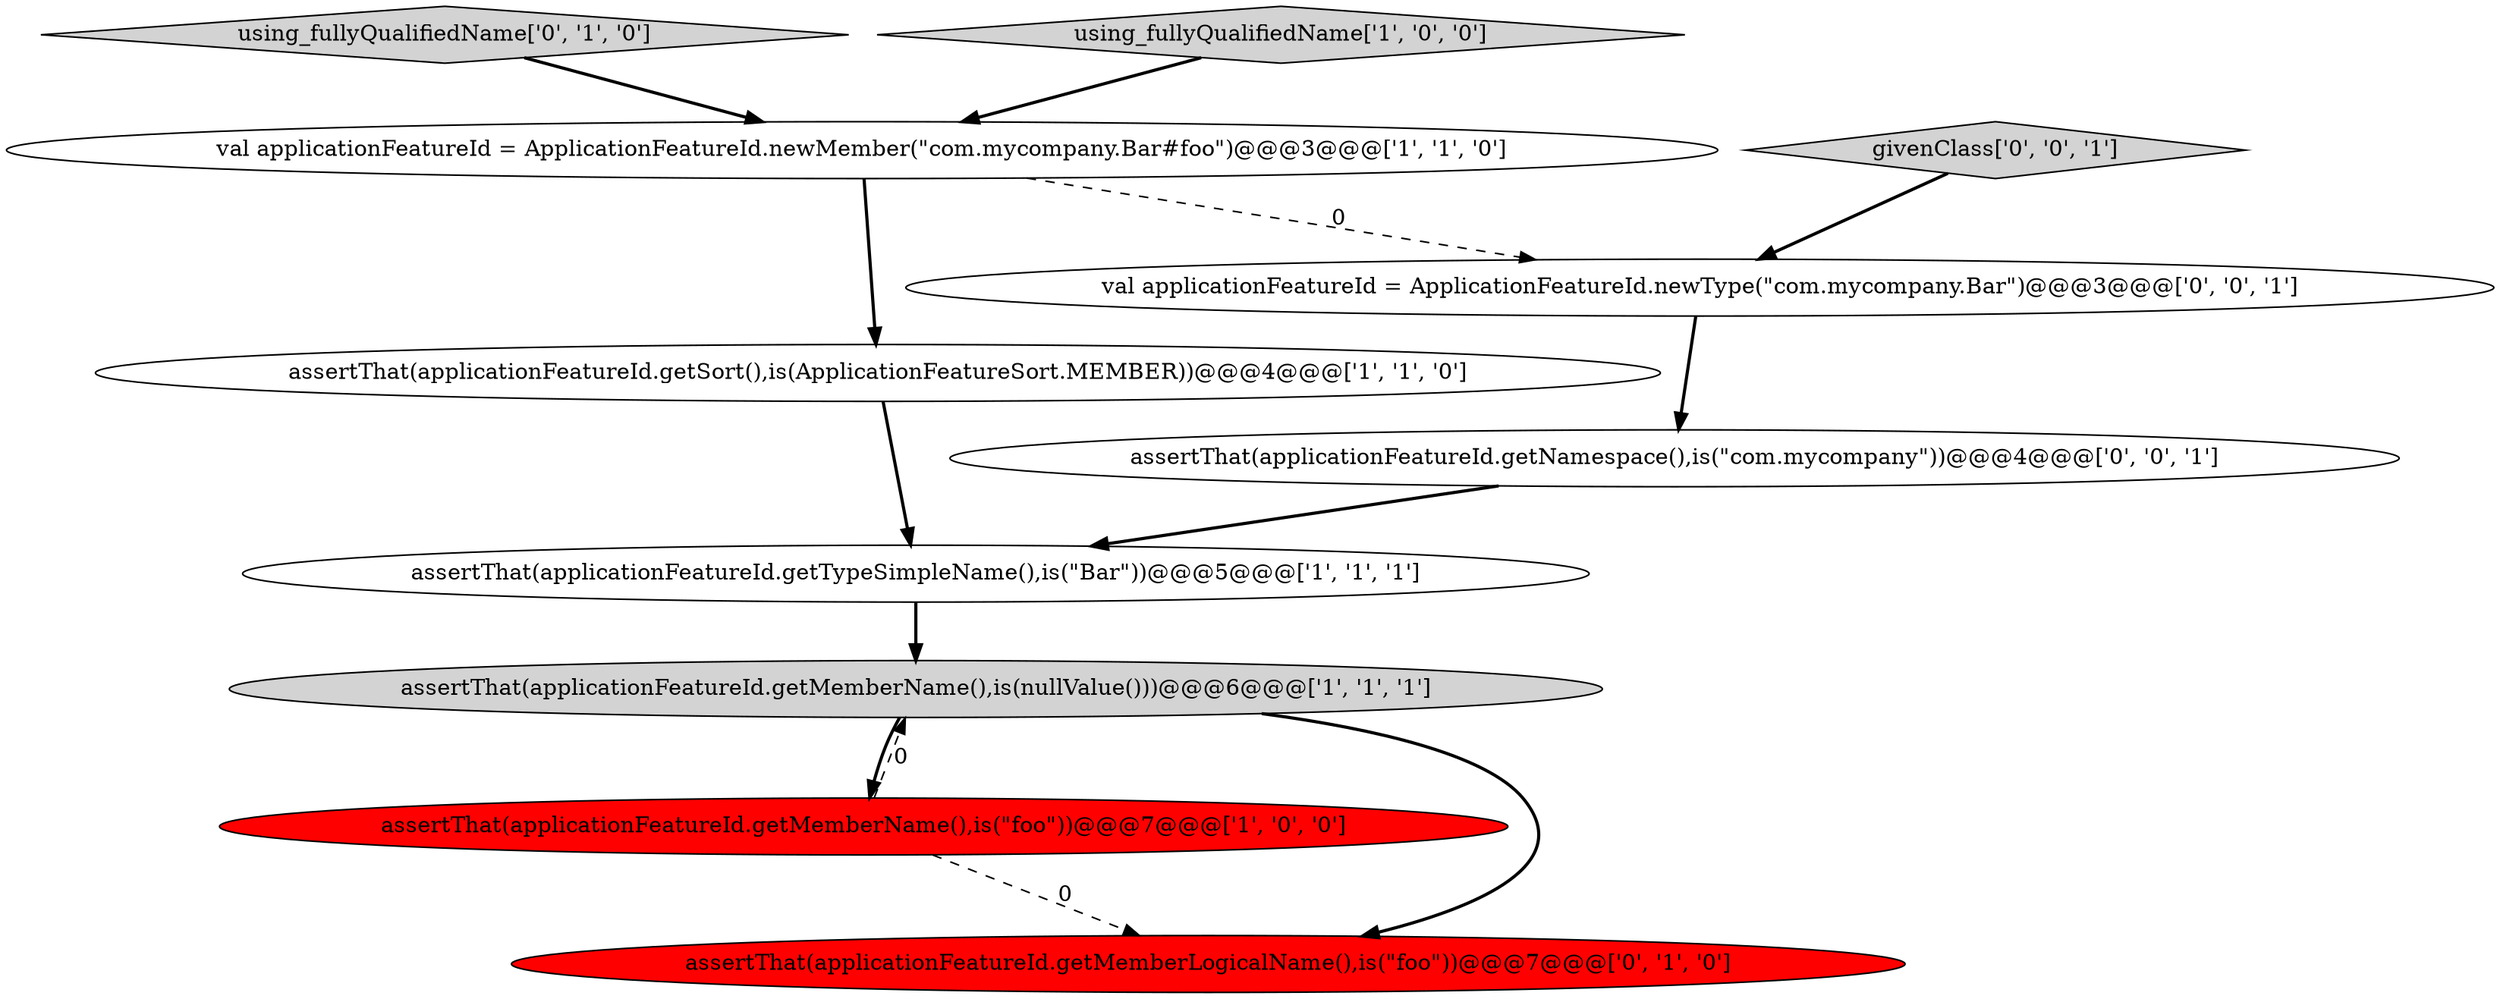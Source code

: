 digraph {
10 [style = filled, label = "val applicationFeatureId = ApplicationFeatureId.newType(\"com.mycompany.Bar\")@@@3@@@['0', '0', '1']", fillcolor = white, shape = ellipse image = "AAA0AAABBB3BBB"];
2 [style = filled, label = "assertThat(applicationFeatureId.getMemberName(),is(nullValue()))@@@6@@@['1', '1', '1']", fillcolor = lightgray, shape = ellipse image = "AAA0AAABBB1BBB"];
4 [style = filled, label = "assertThat(applicationFeatureId.getMemberName(),is(\"foo\"))@@@7@@@['1', '0', '0']", fillcolor = red, shape = ellipse image = "AAA1AAABBB1BBB"];
6 [style = filled, label = "using_fullyQualifiedName['0', '1', '0']", fillcolor = lightgray, shape = diamond image = "AAA0AAABBB2BBB"];
7 [style = filled, label = "assertThat(applicationFeatureId.getMemberLogicalName(),is(\"foo\"))@@@7@@@['0', '1', '0']", fillcolor = red, shape = ellipse image = "AAA1AAABBB2BBB"];
5 [style = filled, label = "assertThat(applicationFeatureId.getTypeSimpleName(),is(\"Bar\"))@@@5@@@['1', '1', '1']", fillcolor = white, shape = ellipse image = "AAA0AAABBB1BBB"];
9 [style = filled, label = "givenClass['0', '0', '1']", fillcolor = lightgray, shape = diamond image = "AAA0AAABBB3BBB"];
1 [style = filled, label = "val applicationFeatureId = ApplicationFeatureId.newMember(\"com.mycompany.Bar#foo\")@@@3@@@['1', '1', '0']", fillcolor = white, shape = ellipse image = "AAA0AAABBB1BBB"];
8 [style = filled, label = "assertThat(applicationFeatureId.getNamespace(),is(\"com.mycompany\"))@@@4@@@['0', '0', '1']", fillcolor = white, shape = ellipse image = "AAA0AAABBB3BBB"];
3 [style = filled, label = "assertThat(applicationFeatureId.getSort(),is(ApplicationFeatureSort.MEMBER))@@@4@@@['1', '1', '0']", fillcolor = white, shape = ellipse image = "AAA0AAABBB1BBB"];
0 [style = filled, label = "using_fullyQualifiedName['1', '0', '0']", fillcolor = lightgray, shape = diamond image = "AAA0AAABBB1BBB"];
1->3 [style = bold, label=""];
6->1 [style = bold, label=""];
5->2 [style = bold, label=""];
3->5 [style = bold, label=""];
2->7 [style = bold, label=""];
1->10 [style = dashed, label="0"];
9->10 [style = bold, label=""];
10->8 [style = bold, label=""];
8->5 [style = bold, label=""];
2->4 [style = bold, label=""];
4->7 [style = dashed, label="0"];
0->1 [style = bold, label=""];
4->2 [style = dashed, label="0"];
}
